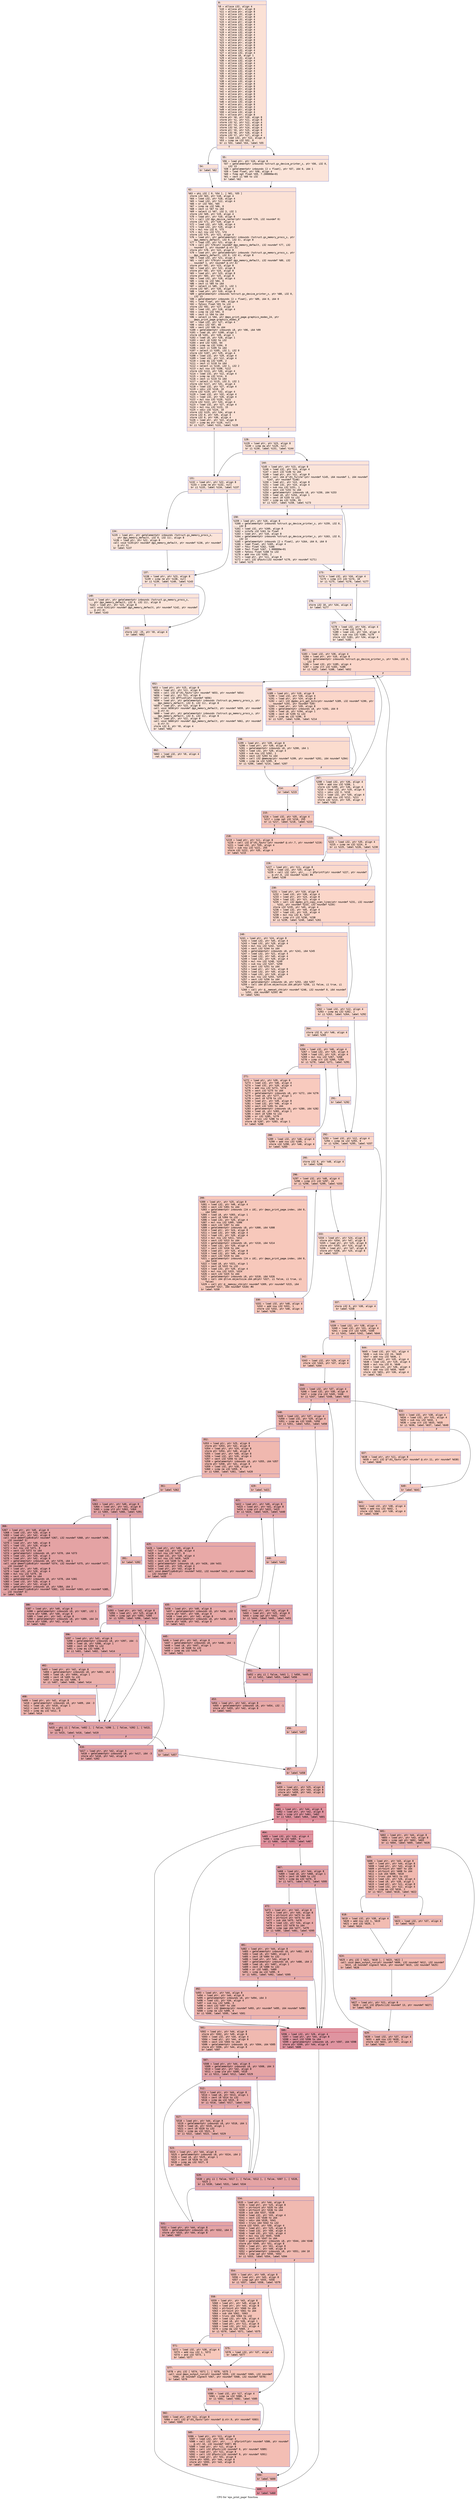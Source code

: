digraph "CFG for 'eps_print_page' function" {
	label="CFG for 'eps_print_page' function";

	Node0x600001426350 [shape=record,color="#3d50c3ff", style=filled, fillcolor="#f7bca170" fontname="Courier",label="{8:\l|  %9 = alloca i32, align 4\l  %10 = alloca ptr, align 8\l  %11 = alloca ptr, align 8\l  %12 = alloca i32, align 4\l  %13 = alloca ptr, align 8\l  %14 = alloca i32, align 4\l  %15 = alloca ptr, align 8\l  %16 = alloca i32, align 4\l  %17 = alloca i32, align 4\l  %18 = alloca i32, align 4\l  %19 = alloca i32, align 4\l  %20 = alloca i32, align 4\l  %21 = alloca i32, align 4\l  %22 = alloca ptr, align 8\l  %23 = alloca ptr, align 8\l  %24 = alloca ptr, align 8\l  %25 = alloca ptr, align 8\l  %26 = alloca i32, align 4\l  %27 = alloca i32, align 4\l  %28 = alloca i8, align 1\l  %29 = alloca i32, align 4\l  %30 = alloca i32, align 4\l  %31 = alloca i32, align 4\l  %32 = alloca i32, align 4\l  %33 = alloca i32, align 4\l  %34 = alloca i32, align 4\l  %35 = alloca i32, align 4\l  %36 = alloca i32, align 4\l  %37 = alloca i32, align 4\l  %38 = alloca i32, align 4\l  %39 = alloca ptr, align 8\l  %40 = alloca ptr, align 8\l  %41 = alloca ptr, align 8\l  %42 = alloca ptr, align 8\l  %43 = alloca ptr, align 8\l  %44 = alloca ptr, align 8\l  %45 = alloca i32, align 4\l  %46 = alloca i32, align 4\l  %47 = alloca ptr, align 8\l  %48 = alloca i32, align 4\l  %49 = alloca ptr, align 8\l  %50 = alloca i32, align 4\l  %51 = alloca ptr, align 8\l  store ptr %0, ptr %10, align 8\l  store ptr %1, ptr %11, align 8\l  store i32 %2, ptr %12, align 4\l  store ptr %3, ptr %13, align 8\l  store i32 %4, ptr %14, align 4\l  store ptr %5, ptr %15, align 8\l  store i32 %6, ptr %16, align 4\l  store i32 %7, ptr %17, align 4\l  %52 = load i32, ptr %12, align 4\l  %53 = icmp ne i32 %52, 0\l  br i1 %53, label %54, label %55\l|{<s0>T|<s1>F}}"];
	Node0x600001426350:s0 -> Node0x6000014263a0[tooltip="8 -> 54\nProbability 62.50%" ];
	Node0x600001426350:s1 -> Node0x6000014263f0[tooltip="8 -> 55\nProbability 37.50%" ];
	Node0x6000014263a0 [shape=record,color="#3d50c3ff", style=filled, fillcolor="#f6bfa670" fontname="Courier",label="{54:\l|  br label %62\l}"];
	Node0x6000014263a0 -> Node0x600001426440[tooltip="54 -> 62\nProbability 100.00%" ];
	Node0x6000014263f0 [shape=record,color="#3d50c3ff", style=filled, fillcolor="#f5c1a970" fontname="Courier",label="{55:\l|  %56 = load ptr, ptr %10, align 8\l  %57 = getelementptr inbounds %struct.gx_device_printer_s, ptr %56, i32 0,\l... i32 13\l  %58 = getelementptr inbounds [2 x float], ptr %57, i64 0, i64 1\l  %59 = load float, ptr %58, align 4\l  %60 = fcmp ogt float %59, 7.200000e+01\l  %61 = zext i1 %60 to i32\l  br label %62\l}"];
	Node0x6000014263f0 -> Node0x600001426440[tooltip="55 -> 62\nProbability 100.00%" ];
	Node0x600001426440 [shape=record,color="#3d50c3ff", style=filled, fillcolor="#f7bca170" fontname="Courier",label="{62:\l|  %63 = phi i32 [ 0, %54 ], [ %61, %55 ]\l  store i32 %63, ptr %18, align 4\l  %64 = load i32, ptr %18, align 4\l  %65 = load i32, ptr %12, align 4\l  %66 = or i32 %64, %65\l  %67 = icmp ne i32 %66, 0\l  %68 = zext i1 %67 to i64\l  %69 = select i1 %67, i32 3, i32 1\l  store i32 %69, ptr %19, align 4\l  %70 = load ptr, ptr %10, align 8\l  %71 = call i32 @gx_device_raster(ptr noundef %70, i32 noundef 0)\l  store i32 %71, ptr %20, align 4\l  %72 = load i32, ptr %20, align 4\l  %73 = load i32, ptr %19, align 4\l  %74 = mul nsw i32 8, %73\l  %75 = mul nsw i32 %72, %74\l  store i32 %75, ptr %21, align 4\l  %76 = load ptr, ptr getelementptr inbounds (%struct.gs_memory_procs_s, ptr\l... @gs_memory_default, i32 0, i32 4), align 8\l  %77 = load i32, ptr %21, align 4\l  %78 = call ptr %76(ptr noundef @gs_memory_default, i32 noundef %77, i32\l... noundef 1, ptr noundef @.str.5)\l  store ptr %78, ptr %22, align 8\l  %79 = load ptr, ptr getelementptr inbounds (%struct.gs_memory_procs_s, ptr\l... @gs_memory_default, i32 0, i32 4), align 8\l  %80 = load i32, ptr %21, align 4\l  %81 = call ptr %79(ptr noundef @gs_memory_default, i32 noundef %80, i32\l... noundef 1, ptr noundef @.str.6)\l  store ptr %81, ptr %23, align 8\l  %82 = load ptr, ptr %22, align 8\l  store ptr %82, ptr %24, align 8\l  %83 = load ptr, ptr %23, align 8\l  store ptr %83, ptr %25, align 8\l  %84 = load i32, ptr %18, align 4\l  %85 = icmp ne i32 %84, 0\l  %86 = zext i1 %85 to i64\l  %87 = select i1 %85, i32 3, i32 1\l  store i32 %87, ptr %26, align 4\l  %88 = load ptr, ptr %10, align 8\l  %89 = getelementptr inbounds %struct.gx_device_printer_s, ptr %88, i32 0,\l... i32 13\l  %90 = getelementptr inbounds [2 x float], ptr %89, i64 0, i64 0\l  %91 = load float, ptr %90, align 4\l  %92 = fptosi float %91 to i32\l  store i32 %92, ptr %27, align 4\l  %93 = load i32, ptr %18, align 4\l  %94 = icmp ne i32 %93, 0\l  %95 = zext i1 %94 to i64\l  %96 = select i1 %94, ptr @eps_print_page.graphics_modes_24, ptr\l... @eps_print_page.graphics_modes_9\l  %97 = load i32, ptr %27, align 4\l  %98 = sdiv i32 %97, 60\l  %99 = sext i32 %98 to i64\l  %100 = getelementptr inbounds i8, ptr %96, i64 %99\l  %101 = load i8, ptr %100, align 1\l  store i8 %101, ptr %28, align 1\l  %102 = load i8, ptr %28, align 1\l  %103 = sext i8 %102 to i32\l  %104 = and i32 %103, 64\l  %105 = icmp ne i32 %104, 0\l  %106 = zext i1 %105 to i64\l  %107 = select i1 %105, i32 1, i32 0\l  store i32 %107, ptr %29, align 4\l  %108 = load i32, ptr %29, align 4\l  %109 = load i32, ptr %12, align 4\l  %110 = icmp eq i32 %109, 2\l  %111 = zext i1 %110 to i64\l  %112 = select i1 %110, i32 1, i32 2\l  %113 = mul nsw i32 %108, %112\l  store i32 %113, ptr %30, align 4\l  %114 = load i32, ptr %12, align 4\l  %115 = icmp ne i32 %114, 0\l  %116 = zext i1 %115 to i64\l  %117 = select i1 %115, i32 3, i32 1\l  store i32 %117, ptr %31, align 4\l  %118 = load i32, ptr %27, align 4\l  %119 = sdiv i32 %118, 10\l  store i32 %119, ptr %32, align 4\l  %120 = load i32, ptr %32, align 4\l  %121 = load i32, ptr %26, align 4\l  %122 = mul nsw i32 %120, %121\l  store i32 %122, ptr %33, align 4\l  %123 = load i32, ptr %27, align 4\l  %124 = mul nsw i32 %123, 15\l  %125 = sdiv i32 %124, 10\l  store i32 %125, ptr %34, align 4\l  store i32 0, ptr %35, align 4\l  store i32 0, ptr %36, align 4\l  %126 = load ptr, ptr %22, align 8\l  %127 = icmp eq ptr %126, null\l  br i1 %127, label %131, label %128\l|{<s0>T|<s1>F}}"];
	Node0x600001426440:s0 -> Node0x6000014264e0[tooltip="62 -> 131\nProbability 37.50%" ];
	Node0x600001426440:s1 -> Node0x600001426490[tooltip="62 -> 128\nProbability 62.50%" ];
	Node0x600001426490 [shape=record,color="#3d50c3ff", style=filled, fillcolor="#f6bfa670" fontname="Courier",label="{128:\l|  %129 = load ptr, ptr %23, align 8\l  %130 = icmp eq ptr %129, null\l  br i1 %130, label %131, label %144\l|{<s0>T|<s1>F}}"];
	Node0x600001426490:s0 -> Node0x6000014264e0[tooltip="128 -> 131\nProbability 37.50%" ];
	Node0x600001426490:s1 -> Node0x600001426670[tooltip="128 -> 144\nProbability 62.50%" ];
	Node0x6000014264e0 [shape=record,color="#3d50c3ff", style=filled, fillcolor="#f6bfa670" fontname="Courier",label="{131:\l|  %132 = load ptr, ptr %22, align 8\l  %133 = icmp ne ptr %132, null\l  br i1 %133, label %134, label %137\l|{<s0>T|<s1>F}}"];
	Node0x6000014264e0:s0 -> Node0x600001426530[tooltip="131 -> 134\nProbability 62.50%" ];
	Node0x6000014264e0:s1 -> Node0x600001426580[tooltip="131 -> 137\nProbability 37.50%" ];
	Node0x600001426530 [shape=record,color="#3d50c3ff", style=filled, fillcolor="#f5c1a970" fontname="Courier",label="{134:\l|  %135 = load ptr, ptr getelementptr inbounds (%struct.gs_memory_procs_s,\l... ptr @gs_memory_default, i32 0, i32 11), align 8\l  %136 = load ptr, ptr %22, align 8\l  call void %135(ptr noundef @gs_memory_default, ptr noundef %136, ptr noundef\l... @.str.5)\l  br label %137\l}"];
	Node0x600001426530 -> Node0x600001426580[tooltip="134 -> 137\nProbability 100.00%" ];
	Node0x600001426580 [shape=record,color="#3d50c3ff", style=filled, fillcolor="#f6bfa670" fontname="Courier",label="{137:\l|  %138 = load ptr, ptr %23, align 8\l  %139 = icmp ne ptr %138, null\l  br i1 %139, label %140, label %143\l|{<s0>T|<s1>F}}"];
	Node0x600001426580:s0 -> Node0x6000014265d0[tooltip="137 -> 140\nProbability 62.50%" ];
	Node0x600001426580:s1 -> Node0x600001426620[tooltip="137 -> 143\nProbability 37.50%" ];
	Node0x6000014265d0 [shape=record,color="#3d50c3ff", style=filled, fillcolor="#f5c1a970" fontname="Courier",label="{140:\l|  %141 = load ptr, ptr getelementptr inbounds (%struct.gs_memory_procs_s,\l... ptr @gs_memory_default, i32 0, i32 11), align 8\l  %142 = load ptr, ptr %23, align 8\l  call void %141(ptr noundef @gs_memory_default, ptr noundef %142, ptr noundef\l... @.str.6)\l  br label %143\l}"];
	Node0x6000014265d0 -> Node0x600001426620[tooltip="140 -> 143\nProbability 100.00%" ];
	Node0x600001426620 [shape=record,color="#3d50c3ff", style=filled, fillcolor="#f6bfa670" fontname="Courier",label="{143:\l|  store i32 -25, ptr %9, align 4\l  br label %662\l}"];
	Node0x600001426620 -> Node0x6000014204b0[tooltip="143 -> 662\nProbability 100.00%" ];
	Node0x600001426670 [shape=record,color="#3d50c3ff", style=filled, fillcolor="#f5c1a970" fontname="Courier",label="{144:\l|  %145 = load ptr, ptr %13, align 8\l  %146 = load i32, ptr %14, align 4\l  %147 = sext i32 %146 to i64\l  %148 = load ptr, ptr %11, align 8\l  %149 = call i64 @\"\\01_fwrite\"(ptr noundef %145, i64 noundef 1, i64 noundef\l... %147, ptr noundef %148)\l  %150 = load ptr, ptr %13, align 8\l  %151 = load i32, ptr %14, align 4\l  %152 = sub nsw i32 %151, 1\l  %153 = sext i32 %152 to i64\l  %154 = getelementptr inbounds i8, ptr %150, i64 %153\l  %155 = load i8, ptr %154, align 1\l  %156 = sext i8 %155 to i32\l  %157 = icmp eq i32 %156, 81\l  br i1 %157, label %158, label %173\l|{<s0>T|<s1>F}}"];
	Node0x600001426670:s0 -> Node0x6000014266c0[tooltip="144 -> 158\nProbability 50.00%" ];
	Node0x600001426670:s1 -> Node0x600001426710[tooltip="144 -> 173\nProbability 50.00%" ];
	Node0x6000014266c0 [shape=record,color="#3d50c3ff", style=filled, fillcolor="#f3c7b170" fontname="Courier",label="{158:\l|  %159 = load ptr, ptr %10, align 8\l  %160 = getelementptr inbounds %struct.gx_device_printer_s, ptr %159, i32 0,\l... i32 8\l  %161 = load i32, ptr %160, align 8\l  %162 = sitofp i32 %161 to float\l  %163 = load ptr, ptr %10, align 8\l  %164 = getelementptr inbounds %struct.gx_device_printer_s, ptr %163, i32 0,\l... i32 13\l  %165 = getelementptr inbounds [2 x float], ptr %164, i64 0, i64 0\l  %166 = load float, ptr %165, align 4\l  %167 = fdiv float %162, %166\l  %168 = fmul float %167, 1.000000e+01\l  %169 = fptosi float %168 to i32\l  %170 = add nsw i32 %169, 2\l  %171 = load ptr, ptr %11, align 8\l  %172 = call i32 @fputc(i32 noundef %170, ptr noundef %171)\l  br label %173\l}"];
	Node0x6000014266c0 -> Node0x600001426710[tooltip="158 -> 173\nProbability 100.00%" ];
	Node0x600001426710 [shape=record,color="#3d50c3ff", style=filled, fillcolor="#f5c1a970" fontname="Courier",label="{173:\l|  %174 = load i32, ptr %34, align 4\l  %175 = icmp slt i32 %174, 10\l  br i1 %175, label %176, label %177\l|{<s0>T|<s1>F}}"];
	Node0x600001426710:s0 -> Node0x600001426760[tooltip="173 -> 176\nProbability 50.00%" ];
	Node0x600001426710:s1 -> Node0x6000014267b0[tooltip="173 -> 177\nProbability 50.00%" ];
	Node0x600001426760 [shape=record,color="#3d50c3ff", style=filled, fillcolor="#f3c7b170" fontname="Courier",label="{176:\l|  store i32 10, ptr %34, align 4\l  br label %177\l}"];
	Node0x600001426760 -> Node0x6000014267b0[tooltip="176 -> 177\nProbability 100.00%" ];
	Node0x6000014267b0 [shape=record,color="#3d50c3ff", style=filled, fillcolor="#f5c1a970" fontname="Courier",label="{177:\l|  %178 = load i32, ptr %34, align 4\l  %179 = srem i32 %178, 3\l  %180 = load i32, ptr %34, align 4\l  %181 = sub nsw i32 %180, %179\l  store i32 %181, ptr %34, align 4\l  br label %182\l}"];
	Node0x6000014267b0 -> Node0x600001426800[tooltip="177 -> 182\nProbability 100.00%" ];
	Node0x600001426800 [shape=record,color="#3d50c3ff", style=filled, fillcolor="#f6a38570" fontname="Courier",label="{182:\l|  %183 = load i32, ptr %36, align 4\l  %184 = load ptr, ptr %10, align 8\l  %185 = getelementptr inbounds %struct.gx_device_printer_s, ptr %184, i32 0,\l... i32 9\l  %186 = load i32, ptr %185, align 4\l  %187 = icmp slt i32 %183, %186\l  br i1 %187, label %188, label %652\l|{<s0>T|<s1>F}}"];
	Node0x600001426800:s0 -> Node0x600001426850[tooltip="182 -> 188\nProbability 96.88%" ];
	Node0x600001426800:s1 -> Node0x600001420460[tooltip="182 -> 652\nProbability 3.12%" ];
	Node0x600001426850 [shape=record,color="#3d50c3ff", style=filled, fillcolor="#f6a38570" fontname="Courier",label="{188:\l|  %189 = load ptr, ptr %10, align 8\l  %190 = load i32, ptr %36, align 4\l  %191 = load ptr, ptr %24, align 8\l  %192 = call i32 @gdev_prn_get_bits(ptr noundef %189, i32 noundef %190, ptr\l... noundef %191, ptr noundef %39)\l  %193 = load ptr, ptr %39, align 8\l  %194 = getelementptr inbounds i8, ptr %193, i64 0\l  %195 = load i8, ptr %194, align 1\l  %196 = zext i8 %195 to i32\l  %197 = icmp eq i32 %196, 0\l  br i1 %197, label %198, label %214\l|{<s0>T|<s1>F}}"];
	Node0x600001426850:s0 -> Node0x6000014268a0[tooltip="188 -> 198\nProbability 37.50%" ];
	Node0x600001426850:s1 -> Node0x600001426940[tooltip="188 -> 214\nProbability 62.50%" ];
	Node0x6000014268a0 [shape=record,color="#3d50c3ff", style=filled, fillcolor="#f7af9170" fontname="Courier",label="{198:\l|  %199 = load ptr, ptr %39, align 8\l  %200 = load ptr, ptr %39, align 8\l  %201 = getelementptr inbounds i8, ptr %200, i64 1\l  %202 = load i32, ptr %20, align 4\l  %203 = sub nsw i32 %202, 1\l  %204 = sext i32 %203 to i64\l  %205 = call i32 @memcmp(ptr noundef %199, ptr noundef %201, i64 noundef %204)\l  %206 = icmp ne i32 %205, 0\l  br i1 %206, label %214, label %207\l|{<s0>T|<s1>F}}"];
	Node0x6000014268a0:s0 -> Node0x600001426940[tooltip="198 -> 214\nProbability 62.50%" ];
	Node0x6000014268a0:s1 -> Node0x6000014268f0[tooltip="198 -> 207\nProbability 37.50%" ];
	Node0x6000014268f0 [shape=record,color="#3d50c3ff", style=filled, fillcolor="#f7b59970" fontname="Courier",label="{207:\l|  %208 = load i32, ptr %36, align 4\l  %209 = add nsw i32 %208, 1\l  store i32 %209, ptr %36, align 4\l  %210 = load i32, ptr %19, align 4\l  %211 = sdiv i32 3, %210\l  %212 = load i32, ptr %35, align 4\l  %213 = add nsw i32 %212, %211\l  store i32 %213, ptr %35, align 4\l  br label %182\l}"];
	Node0x6000014268f0 -> Node0x600001426800[tooltip="207 -> 182\nProbability 100.00%" ];
	Node0x600001426940 [shape=record,color="#3d50c3ff", style=filled, fillcolor="#f6a38570" fontname="Courier",label="{214:\l|  br label %215\l}"];
	Node0x600001426940 -> Node0x600001426990[tooltip="214 -> 215\nProbability 100.00%" ];
	Node0x600001426990 [shape=record,color="#3d50c3ff", style=filled, fillcolor="#ec7f6370" fontname="Courier",label="{215:\l|  %216 = load i32, ptr %35, align 4\l  %217 = icmp sgt i32 %216, 255\l  br i1 %217, label %218, label %223\l|{<s0>T|<s1>F}}"];
	Node0x600001426990:s0 -> Node0x6000014269e0[tooltip="215 -> 218\nProbability 96.88%" ];
	Node0x600001426990:s1 -> Node0x600001426a30[tooltip="215 -> 223\nProbability 3.12%" ];
	Node0x6000014269e0 [shape=record,color="#3d50c3ff", style=filled, fillcolor="#ec7f6370" fontname="Courier",label="{218:\l|  %219 = load ptr, ptr %11, align 8\l  %220 = call i32 @\"\\01_fputs\"(ptr noundef @.str.7, ptr noundef %219)\l  %221 = load i32, ptr %35, align 4\l  %222 = sub nsw i32 %221, 255\l  store i32 %222, ptr %35, align 4\l  br label %215\l}"];
	Node0x6000014269e0 -> Node0x600001426990[tooltip="218 -> 215\nProbability 100.00%" ];
	Node0x600001426a30 [shape=record,color="#3d50c3ff", style=filled, fillcolor="#f6a38570" fontname="Courier",label="{223:\l|  %224 = load i32, ptr %35, align 4\l  %225 = icmp ne i32 %224, 0\l  br i1 %225, label %226, label %230\l|{<s0>T|<s1>F}}"];
	Node0x600001426a30:s0 -> Node0x600001426a80[tooltip="223 -> 226\nProbability 62.50%" ];
	Node0x600001426a30:s1 -> Node0x600001426ad0[tooltip="223 -> 230\nProbability 37.50%" ];
	Node0x600001426a80 [shape=record,color="#3d50c3ff", style=filled, fillcolor="#f7ac8e70" fontname="Courier",label="{226:\l|  %227 = load ptr, ptr %11, align 8\l  %228 = load i32, ptr %35, align 4\l  %229 = call i32 (ptr, ptr, ...) @fprintf(ptr noundef %227, ptr noundef\l... @.str.8, i32 noundef %228) #4\l  br label %230\l}"];
	Node0x600001426a80 -> Node0x600001426ad0[tooltip="226 -> 230\nProbability 100.00%" ];
	Node0x600001426ad0 [shape=record,color="#3d50c3ff", style=filled, fillcolor="#f6a38570" fontname="Courier",label="{230:\l|  %231 = load ptr, ptr %10, align 8\l  %232 = load i32, ptr %36, align 4\l  %233 = load ptr, ptr %24, align 8\l  %234 = load i32, ptr %21, align 4\l  %235 = call i32 @gdev_prn_copy_scan_lines(ptr noundef %231, i32 noundef\l... %232, ptr noundef %233, i32 noundef %234)\l  store i32 %235, ptr %45, align 4\l  %236 = load i32, ptr %45, align 4\l  %237 = load i32, ptr %19, align 4\l  %238 = mul nsw i32 8, %237\l  %239 = icmp slt i32 %236, %238\l  br i1 %239, label %240, label %261\l|{<s0>T|<s1>F}}"];
	Node0x600001426ad0:s0 -> Node0x600001426b20[tooltip="230 -> 240\nProbability 50.00%" ];
	Node0x600001426ad0:s1 -> Node0x600001426b70[tooltip="230 -> 261\nProbability 50.00%" ];
	Node0x600001426b20 [shape=record,color="#3d50c3ff", style=filled, fillcolor="#f7ac8e70" fontname="Courier",label="{240:\l|  %241 = load ptr, ptr %24, align 8\l  %242 = load i32, ptr %45, align 4\l  %243 = load i32, ptr %20, align 4\l  %244 = mul nsw i32 %242, %243\l  %245 = sext i32 %244 to i64\l  %246 = getelementptr inbounds i8, ptr %241, i64 %245\l  %247 = load i32, ptr %21, align 4\l  %248 = load i32, ptr %45, align 4\l  %249 = load i32, ptr %20, align 4\l  %250 = mul nsw i32 %248, %249\l  %251 = sub nsw i32 %247, %250\l  %252 = sext i32 %251 to i64\l  %253 = load ptr, ptr %24, align 8\l  %254 = load i32, ptr %45, align 4\l  %255 = load i32, ptr %20, align 4\l  %256 = mul nsw i32 %254, %255\l  %257 = sext i32 %256 to i64\l  %258 = getelementptr inbounds i8, ptr %253, i64 %257\l  %259 = call i64 @llvm.objectsize.i64.p0(ptr %258, i1 false, i1 true, i1\l... false)\l  %260 = call ptr @__memset_chk(ptr noundef %246, i32 noundef 0, i64 noundef\l... %252, i64 noundef %259) #4\l  br label %261\l}"];
	Node0x600001426b20 -> Node0x600001426b70[tooltip="240 -> 261\nProbability 100.00%" ];
	Node0x600001426b70 [shape=record,color="#3d50c3ff", style=filled, fillcolor="#f6a38570" fontname="Courier",label="{261:\l|  %262 = load i32, ptr %12, align 4\l  %263 = icmp eq i32 %262, 2\l  br i1 %263, label %264, label %292\l|{<s0>T|<s1>F}}"];
	Node0x600001426b70:s0 -> Node0x600001426bc0[tooltip="261 -> 264\nProbability 50.00%" ];
	Node0x600001426b70:s1 -> Node0x600001426d50[tooltip="261 -> 292\nProbability 50.00%" ];
	Node0x600001426bc0 [shape=record,color="#3d50c3ff", style=filled, fillcolor="#f7ac8e70" fontname="Courier",label="{264:\l|  store i32 0, ptr %46, align 4\l  br label %265\l}"];
	Node0x600001426bc0 -> Node0x600001426c10[tooltip="264 -> 265\nProbability 100.00%" ];
	Node0x600001426c10 [shape=record,color="#3d50c3ff", style=filled, fillcolor="#ef886b70" fontname="Courier",label="{265:\l|  %266 = load i32, ptr %46, align 4\l  %267 = load i32, ptr %20, align 4\l  %268 = load i32, ptr %19, align 4\l  %269 = mul nsw i32 %267, %268\l  %270 = icmp slt i32 %266, %269\l  br i1 %270, label %271, label %291\l|{<s0>T|<s1>F}}"];
	Node0x600001426c10:s0 -> Node0x600001426c60[tooltip="265 -> 271\nProbability 96.88%" ];
	Node0x600001426c10:s1 -> Node0x600001426d00[tooltip="265 -> 291\nProbability 3.12%" ];
	Node0x600001426c60 [shape=record,color="#3d50c3ff", style=filled, fillcolor="#ef886b70" fontname="Courier",label="{271:\l|  %272 = load ptr, ptr %39, align 8\l  %273 = load i32, ptr %46, align 4\l  %274 = load i32, ptr %20, align 4\l  %275 = add nsw i32 %273, %274\l  %276 = sext i32 %275 to i64\l  %277 = getelementptr inbounds i8, ptr %272, i64 %276\l  %278 = load i8, ptr %277, align 1\l  %279 = zext i8 %278 to i32\l  %280 = load ptr, ptr %39, align 8\l  %281 = load i32, ptr %46, align 4\l  %282 = sext i32 %281 to i64\l  %283 = getelementptr inbounds i8, ptr %280, i64 %282\l  %284 = load i8, ptr %283, align 1\l  %285 = zext i8 %284 to i32\l  %286 = or i32 %285, %279\l  %287 = trunc i32 %286 to i8\l  store i8 %287, ptr %283, align 1\l  br label %288\l}"];
	Node0x600001426c60 -> Node0x600001426cb0[tooltip="271 -> 288\nProbability 100.00%" ];
	Node0x600001426cb0 [shape=record,color="#3d50c3ff", style=filled, fillcolor="#ef886b70" fontname="Courier",label="{288:\l|  %289 = load i32, ptr %46, align 4\l  %290 = add nsw i32 %289, 1\l  store i32 %290, ptr %46, align 4\l  br label %265\l}"];
	Node0x600001426cb0 -> Node0x600001426c10[tooltip="288 -> 265\nProbability 100.00%" ];
	Node0x600001426d00 [shape=record,color="#3d50c3ff", style=filled, fillcolor="#f7ac8e70" fontname="Courier",label="{291:\l|  br label %292\l}"];
	Node0x600001426d00 -> Node0x600001426d50[tooltip="291 -> 292\nProbability 100.00%" ];
	Node0x600001426d50 [shape=record,color="#3d50c3ff", style=filled, fillcolor="#f6a38570" fontname="Courier",label="{292:\l|  %293 = load i32, ptr %12, align 4\l  %294 = icmp ne i32 %293, 0\l  br i1 %294, label %295, label %337\l|{<s0>T|<s1>F}}"];
	Node0x600001426d50:s0 -> Node0x600001426da0[tooltip="292 -> 295\nProbability 62.50%" ];
	Node0x600001426d50:s1 -> Node0x600001426f30[tooltip="292 -> 337\nProbability 37.50%" ];
	Node0x600001426da0 [shape=record,color="#3d50c3ff", style=filled, fillcolor="#f7ac8e70" fontname="Courier",label="{295:\l|  store i32 0, ptr %48, align 4\l  br label %296\l}"];
	Node0x600001426da0 -> Node0x600001426df0[tooltip="295 -> 296\nProbability 100.00%" ];
	Node0x600001426df0 [shape=record,color="#3d50c3ff", style=filled, fillcolor="#ed836670" fontname="Courier",label="{296:\l|  %297 = load i32, ptr %48, align 4\l  %298 = icmp slt i32 %297, 24\l  br i1 %298, label %299, label %333\l|{<s0>T|<s1>F}}"];
	Node0x600001426df0:s0 -> Node0x600001426e40[tooltip="296 -> 299\nProbability 96.88%" ];
	Node0x600001426df0:s1 -> Node0x600001426ee0[tooltip="296 -> 333\nProbability 3.12%" ];
	Node0x600001426e40 [shape=record,color="#3d50c3ff", style=filled, fillcolor="#ed836670" fontname="Courier",label="{299:\l|  %300 = load ptr, ptr %25, align 8\l  %301 = load i32, ptr %48, align 4\l  %302 = sext i32 %301 to i64\l  %303 = getelementptr inbounds [24 x i8], ptr @eps_print_page.index, i64 0,\l... i64 %302\l  %304 = load i8, ptr %303, align 1\l  %305 = sext i8 %304 to i32\l  %306 = load i32, ptr %20, align 4\l  %307 = mul nsw i32 %305, %306\l  %308 = sext i32 %307 to i64\l  %309 = getelementptr inbounds i8, ptr %300, i64 %308\l  %310 = load ptr, ptr %24, align 8\l  %311 = load i32, ptr %48, align 4\l  %312 = load i32, ptr %20, align 4\l  %313 = mul nsw i32 %311, %312\l  %314 = sext i32 %313 to i64\l  %315 = getelementptr inbounds i8, ptr %310, i64 %314\l  %316 = load i32, ptr %20, align 4\l  %317 = sext i32 %316 to i64\l  %318 = load ptr, ptr %25, align 8\l  %319 = load i32, ptr %48, align 4\l  %320 = sext i32 %319 to i64\l  %321 = getelementptr inbounds [24 x i8], ptr @eps_print_page.index, i64 0,\l... i64 %320\l  %322 = load i8, ptr %321, align 1\l  %323 = sext i8 %322 to i32\l  %324 = load i32, ptr %20, align 4\l  %325 = mul nsw i32 %323, %324\l  %326 = sext i32 %325 to i64\l  %327 = getelementptr inbounds i8, ptr %318, i64 %326\l  %328 = call i64 @llvm.objectsize.i64.p0(ptr %327, i1 false, i1 true, i1\l... false)\l  %329 = call ptr @__memcpy_chk(ptr noundef %309, ptr noundef %315, i64\l... noundef %317, i64 noundef %328) #4\l  br label %330\l}"];
	Node0x600001426e40 -> Node0x600001426e90[tooltip="299 -> 330\nProbability 100.00%" ];
	Node0x600001426e90 [shape=record,color="#3d50c3ff", style=filled, fillcolor="#ed836670" fontname="Courier",label="{330:\l|  %331 = load i32, ptr %48, align 4\l  %332 = add nsw i32 %331, 1\l  store i32 %332, ptr %48, align 4\l  br label %296\l}"];
	Node0x600001426e90 -> Node0x600001426df0[tooltip="330 -> 296\nProbability 100.00%" ];
	Node0x600001426ee0 [shape=record,color="#3d50c3ff", style=filled, fillcolor="#f7ac8e70" fontname="Courier",label="{333:\l|  %334 = load ptr, ptr %24, align 8\l  store ptr %334, ptr %47, align 8\l  %335 = load ptr, ptr %25, align 8\l  store ptr %335, ptr %24, align 8\l  %336 = load ptr, ptr %47, align 8\l  store ptr %336, ptr %25, align 8\l  br label %337\l}"];
	Node0x600001426ee0 -> Node0x600001426f30[tooltip="333 -> 337\nProbability 100.00%" ];
	Node0x600001426f30 [shape=record,color="#3d50c3ff", style=filled, fillcolor="#f6a38570" fontname="Courier",label="{337:\l|  store i32 0, ptr %38, align 4\l  br label %338\l}"];
	Node0x600001426f30 -> Node0x600001426f80[tooltip="337 -> 338\nProbability 100.00%" ];
	Node0x600001426f80 [shape=record,color="#3d50c3ff", style=filled, fillcolor="#ec7f6370" fontname="Courier",label="{338:\l|  %339 = load i32, ptr %38, align 4\l  %340 = load i32, ptr %31, align 4\l  %341 = icmp slt i32 %339, %340\l  br i1 %341, label %342, label %644\l|{<s0>T|<s1>F}}"];
	Node0x600001426f80:s0 -> Node0x600001426fd0[tooltip="338 -> 342\nProbability 96.88%" ];
	Node0x600001426f80:s1 -> Node0x600001420410[tooltip="338 -> 644\nProbability 3.12%" ];
	Node0x600001426fd0 [shape=record,color="#3d50c3ff", style=filled, fillcolor="#ec7f6370" fontname="Courier",label="{342:\l|  %343 = load i32, ptr %29, align 4\l  store i32 %343, ptr %37, align 4\l  br label %344\l}"];
	Node0x600001426fd0 -> Node0x600001427020[tooltip="342 -> 344\nProbability 100.00%" ];
	Node0x600001427020 [shape=record,color="#3d50c3ff", style=filled, fillcolor="#d6524470" fontname="Courier",label="{344:\l|  %345 = load i32, ptr %37, align 4\l  %346 = load i32, ptr %30, align 4\l  %347 = icmp sle i32 %345, %346\l  br i1 %347, label %348, label %632\l|{<s0>T|<s1>F}}"];
	Node0x600001427020:s0 -> Node0x600001427070[tooltip="344 -> 348\nProbability 96.88%" ];
	Node0x600001427020:s1 -> Node0x6000014202d0[tooltip="344 -> 632\nProbability 3.12%" ];
	Node0x600001427070 [shape=record,color="#3d50c3ff", style=filled, fillcolor="#d6524470" fontname="Courier",label="{348:\l|  %349 = load i32, ptr %37, align 4\l  %350 = load i32, ptr %29, align 4\l  %351 = icmp eq i32 %349, %350\l  br i1 %351, label %352, label %458\l|{<s0>T|<s1>F}}"];
	Node0x600001427070:s0 -> Node0x6000014270c0[tooltip="348 -> 352\nProbability 50.00%" ];
	Node0x600001427070:s1 -> Node0x600001427840[tooltip="348 -> 458\nProbability 50.00%" ];
	Node0x6000014270c0 [shape=record,color="#3d50c3ff", style=filled, fillcolor="#dc5d4a70" fontname="Courier",label="{352:\l|  %353 = load ptr, ptr %25, align 8\l  store ptr %353, ptr %42, align 8\l  %354 = load ptr, ptr %24, align 8\l  store ptr %354, ptr %40, align 8\l  %355 = load ptr, ptr %40, align 8\l  %356 = load i32, ptr %20, align 4\l  %357 = sext i32 %356 to i64\l  %358 = getelementptr inbounds i8, ptr %355, i64 %357\l  store ptr %358, ptr %41, align 8\l  %359 = load i32, ptr %18, align 4\l  %360 = icmp ne i32 %359, 0\l  br i1 %360, label %361, label %420\l|{<s0>T|<s1>F}}"];
	Node0x6000014270c0:s0 -> Node0x600001427110[tooltip="352 -> 361\nProbability 62.50%" ];
	Node0x6000014270c0:s1 -> Node0x6000014274d0[tooltip="352 -> 420\nProbability 37.50%" ];
	Node0x600001427110 [shape=record,color="#3d50c3ff", style=filled, fillcolor="#de614d70" fontname="Courier",label="{361:\l|  br label %362\l}"];
	Node0x600001427110 -> Node0x600001427160[tooltip="361 -> 362\nProbability 100.00%" ];
	Node0x600001427160 [shape=record,color="#3d50c3ff", style=filled, fillcolor="#c32e3170" fontname="Courier",label="{362:\l|  %363 = load ptr, ptr %40, align 8\l  %364 = load ptr, ptr %41, align 8\l  %365 = icmp ult ptr %363, %364\l  br i1 %365, label %366, label %391\l|{<s0>T|<s1>F}}"];
	Node0x600001427160:s0 -> Node0x6000014271b0[tooltip="362 -> 366\nProbability 96.88%" ];
	Node0x600001427160:s1 -> Node0x600001427250[tooltip="362 -> 391\nProbability 3.12%" ];
	Node0x6000014271b0 [shape=record,color="#3d50c3ff", style=filled, fillcolor="#c32e3170" fontname="Courier",label="{366:\l|  %367 = load ptr, ptr %40, align 8\l  %368 = load i32, ptr %20, align 4\l  %369 = load ptr, ptr %42, align 8\l  call void @memflip8x8(ptr noundef %367, i32 noundef %368, ptr noundef %369,\l... i32 noundef 3)\l  %370 = load ptr, ptr %40, align 8\l  %371 = load i32, ptr %20, align 4\l  %372 = mul nsw i32 %371, 8\l  %373 = sext i32 %372 to i64\l  %374 = getelementptr inbounds i8, ptr %370, i64 %373\l  %375 = load i32, ptr %20, align 4\l  %376 = load ptr, ptr %42, align 8\l  %377 = getelementptr inbounds i8, ptr %376, i64 1\l  call void @memflip8x8(ptr noundef %374, i32 noundef %375, ptr noundef %377,\l... i32 noundef 3)\l  %378 = load ptr, ptr %40, align 8\l  %379 = load i32, ptr %20, align 4\l  %380 = mul nsw i32 %379, 16\l  %381 = sext i32 %380 to i64\l  %382 = getelementptr inbounds i8, ptr %378, i64 %381\l  %383 = load i32, ptr %20, align 4\l  %384 = load ptr, ptr %42, align 8\l  %385 = getelementptr inbounds i8, ptr %384, i64 2\l  call void @memflip8x8(ptr noundef %382, i32 noundef %383, ptr noundef %385,\l... i32 noundef 3)\l  br label %386\l}"];
	Node0x6000014271b0 -> Node0x600001427200[tooltip="366 -> 386\nProbability 100.00%" ];
	Node0x600001427200 [shape=record,color="#3d50c3ff", style=filled, fillcolor="#c32e3170" fontname="Courier",label="{386:\l|  %387 = load ptr, ptr %40, align 8\l  %388 = getelementptr inbounds i8, ptr %387, i32 1\l  store ptr %388, ptr %40, align 8\l  %389 = load ptr, ptr %42, align 8\l  %390 = getelementptr inbounds i8, ptr %389, i64 24\l  store ptr %390, ptr %42, align 8\l  br label %362\l}"];
	Node0x600001427200 -> Node0x600001427160[tooltip="386 -> 362\nProbability 100.00%" ];
	Node0x600001427250 [shape=record,color="#3d50c3ff", style=filled, fillcolor="#de614d70" fontname="Courier",label="{391:\l|  br label %392\l}"];
	Node0x600001427250 -> Node0x6000014272a0[tooltip="391 -> 392\nProbability 100.00%" ];
	Node0x6000014272a0 [shape=record,color="#3d50c3ff", style=filled, fillcolor="#c32e3170" fontname="Courier",label="{392:\l|  %393 = load ptr, ptr %42, align 8\l  %394 = load ptr, ptr %25, align 8\l  %395 = icmp ugt ptr %393, %394\l  br i1 %395, label %396, label %414\l|{<s0>T|<s1>F}}"];
	Node0x6000014272a0:s0 -> Node0x6000014272f0[tooltip="392 -> 396\nProbability 50.00%" ];
	Node0x6000014272a0:s1 -> Node0x6000014273e0[tooltip="392 -> 414\nProbability 50.00%" ];
	Node0x6000014272f0 [shape=record,color="#3d50c3ff", style=filled, fillcolor="#ca3b3770" fontname="Courier",label="{396:\l|  %397 = load ptr, ptr %42, align 8\l  %398 = getelementptr inbounds i8, ptr %397, i64 -1\l  %399 = load i8, ptr %398, align 1\l  %400 = zext i8 %399 to i32\l  %401 = icmp eq i32 %400, 0\l  br i1 %401, label %402, label %414\l|{<s0>T|<s1>F}}"];
	Node0x6000014272f0:s0 -> Node0x600001427340[tooltip="396 -> 402\nProbability 37.50%" ];
	Node0x6000014272f0:s1 -> Node0x6000014273e0[tooltip="396 -> 414\nProbability 62.50%" ];
	Node0x600001427340 [shape=record,color="#3d50c3ff", style=filled, fillcolor="#d24b4070" fontname="Courier",label="{402:\l|  %403 = load ptr, ptr %42, align 8\l  %404 = getelementptr inbounds i8, ptr %403, i64 -2\l  %405 = load i8, ptr %404, align 1\l  %406 = zext i8 %405 to i32\l  %407 = icmp eq i32 %406, 0\l  br i1 %407, label %408, label %414\l|{<s0>T|<s1>F}}"];
	Node0x600001427340:s0 -> Node0x600001427390[tooltip="402 -> 408\nProbability 37.50%" ];
	Node0x600001427340:s1 -> Node0x6000014273e0[tooltip="402 -> 414\nProbability 62.50%" ];
	Node0x600001427390 [shape=record,color="#3d50c3ff", style=filled, fillcolor="#d8564670" fontname="Courier",label="{408:\l|  %409 = load ptr, ptr %42, align 8\l  %410 = getelementptr inbounds i8, ptr %409, i64 -3\l  %411 = load i8, ptr %410, align 1\l  %412 = zext i8 %411 to i32\l  %413 = icmp eq i32 %412, 0\l  br label %414\l}"];
	Node0x600001427390 -> Node0x6000014273e0[tooltip="408 -> 414\nProbability 100.00%" ];
	Node0x6000014273e0 [shape=record,color="#3d50c3ff", style=filled, fillcolor="#c32e3170" fontname="Courier",label="{414:\l|  %415 = phi i1 [ false, %402 ], [ false, %396 ], [ false, %392 ], [ %413,\l... %408 ]\l  br i1 %415, label %416, label %419\l|{<s0>T|<s1>F}}"];
	Node0x6000014273e0:s0 -> Node0x600001427430[tooltip="414 -> 416\nProbability 96.88%" ];
	Node0x6000014273e0:s1 -> Node0x600001427480[tooltip="414 -> 419\nProbability 3.12%" ];
	Node0x600001427430 [shape=record,color="#3d50c3ff", style=filled, fillcolor="#c32e3170" fontname="Courier",label="{416:\l|  %417 = load ptr, ptr %42, align 8\l  %418 = getelementptr inbounds i8, ptr %417, i64 -3\l  store ptr %418, ptr %42, align 8\l  br label %392\l}"];
	Node0x600001427430 -> Node0x6000014272a0[tooltip="416 -> 392\nProbability 100.00%" ];
	Node0x600001427480 [shape=record,color="#3d50c3ff", style=filled, fillcolor="#de614d70" fontname="Courier",label="{419:\l|  br label %457\l}"];
	Node0x600001427480 -> Node0x6000014277f0[tooltip="419 -> 457\nProbability 100.00%" ];
	Node0x6000014274d0 [shape=record,color="#3d50c3ff", style=filled, fillcolor="#e36c5570" fontname="Courier",label="{420:\l|  br label %421\l}"];
	Node0x6000014274d0 -> Node0x600001427520[tooltip="420 -> 421\nProbability 100.00%" ];
	Node0x600001427520 [shape=record,color="#3d50c3ff", style=filled, fillcolor="#c5333470" fontname="Courier",label="{421:\l|  %422 = load ptr, ptr %40, align 8\l  %423 = load ptr, ptr %41, align 8\l  %424 = icmp ult ptr %422, %423\l  br i1 %424, label %425, label %440\l|{<s0>T|<s1>F}}"];
	Node0x600001427520:s0 -> Node0x600001427570[tooltip="421 -> 425\nProbability 96.88%" ];
	Node0x600001427520:s1 -> Node0x600001427610[tooltip="421 -> 440\nProbability 3.12%" ];
	Node0x600001427570 [shape=record,color="#3d50c3ff", style=filled, fillcolor="#ca3b3770" fontname="Courier",label="{425:\l|  %426 = load ptr, ptr %40, align 8\l  %427 = load i32, ptr %38, align 4\l  %428 = mul nsw i32 %427, 8\l  %429 = load i32, ptr %20, align 4\l  %430 = mul nsw i32 %428, %429\l  %431 = sext i32 %430 to i64\l  %432 = getelementptr inbounds i8, ptr %426, i64 %431\l  %433 = load i32, ptr %20, align 4\l  %434 = load ptr, ptr %42, align 8\l  call void @memflip8x8(ptr noundef %432, i32 noundef %433, ptr noundef %434,\l... i32 noundef 1)\l  br label %435\l}"];
	Node0x600001427570 -> Node0x6000014275c0[tooltip="425 -> 435\nProbability 100.00%" ];
	Node0x6000014275c0 [shape=record,color="#3d50c3ff", style=filled, fillcolor="#ca3b3770" fontname="Courier",label="{435:\l|  %436 = load ptr, ptr %40, align 8\l  %437 = getelementptr inbounds i8, ptr %436, i32 1\l  store ptr %437, ptr %40, align 8\l  %438 = load ptr, ptr %42, align 8\l  %439 = getelementptr inbounds i8, ptr %438, i64 8\l  store ptr %439, ptr %42, align 8\l  br label %421\l}"];
	Node0x6000014275c0 -> Node0x600001427520[tooltip="435 -> 421\nProbability 100.00%" ];
	Node0x600001427610 [shape=record,color="#3d50c3ff", style=filled, fillcolor="#e36c5570" fontname="Courier",label="{440:\l|  br label %441\l}"];
	Node0x600001427610 -> Node0x600001427660[tooltip="440 -> 441\nProbability 100.00%" ];
	Node0x600001427660 [shape=record,color="#3d50c3ff", style=filled, fillcolor="#c5333470" fontname="Courier",label="{441:\l|  %442 = load ptr, ptr %42, align 8\l  %443 = load ptr, ptr %25, align 8\l  %444 = icmp ugt ptr %442, %443\l  br i1 %444, label %445, label %451\l|{<s0>T|<s1>F}}"];
	Node0x600001427660:s0 -> Node0x6000014276b0[tooltip="441 -> 445\nProbability 50.00%" ];
	Node0x600001427660:s1 -> Node0x600001427700[tooltip="441 -> 451\nProbability 50.00%" ];
	Node0x6000014276b0 [shape=record,color="#3d50c3ff", style=filled, fillcolor="#cc403a70" fontname="Courier",label="{445:\l|  %446 = load ptr, ptr %42, align 8\l  %447 = getelementptr inbounds i8, ptr %446, i64 -1\l  %448 = load i8, ptr %447, align 1\l  %449 = zext i8 %448 to i32\l  %450 = icmp eq i32 %449, 0\l  br label %451\l}"];
	Node0x6000014276b0 -> Node0x600001427700[tooltip="445 -> 451\nProbability 100.00%" ];
	Node0x600001427700 [shape=record,color="#3d50c3ff", style=filled, fillcolor="#c5333470" fontname="Courier",label="{451:\l|  %452 = phi i1 [ false, %441 ], [ %450, %445 ]\l  br i1 %452, label %453, label %456\l|{<s0>T|<s1>F}}"];
	Node0x600001427700:s0 -> Node0x600001427750[tooltip="451 -> 453\nProbability 96.88%" ];
	Node0x600001427700:s1 -> Node0x6000014277a0[tooltip="451 -> 456\nProbability 3.12%" ];
	Node0x600001427750 [shape=record,color="#3d50c3ff", style=filled, fillcolor="#ca3b3770" fontname="Courier",label="{453:\l|  %454 = load ptr, ptr %42, align 8\l  %455 = getelementptr inbounds i8, ptr %454, i32 -1\l  store ptr %455, ptr %42, align 8\l  br label %441\l}"];
	Node0x600001427750 -> Node0x600001427660[tooltip="453 -> 441\nProbability 100.00%" ];
	Node0x6000014277a0 [shape=record,color="#3d50c3ff", style=filled, fillcolor="#e36c5570" fontname="Courier",label="{456:\l|  br label %457\l}"];
	Node0x6000014277a0 -> Node0x6000014277f0[tooltip="456 -> 457\nProbability 100.00%" ];
	Node0x6000014277f0 [shape=record,color="#3d50c3ff", style=filled, fillcolor="#dc5d4a70" fontname="Courier",label="{457:\l|  br label %458\l}"];
	Node0x6000014277f0 -> Node0x600001427840[tooltip="457 -> 458\nProbability 100.00%" ];
	Node0x600001427840 [shape=record,color="#3d50c3ff", style=filled, fillcolor="#d6524470" fontname="Courier",label="{458:\l|  %459 = load ptr, ptr %25, align 8\l  store ptr %459, ptr %44, align 8\l  store ptr %459, ptr %43, align 8\l  br label %460\l}"];
	Node0x600001427840 -> Node0x600001427890[tooltip="458 -> 460\nProbability 100.00%" ];
	Node0x600001427890 [shape=record,color="#b70d28ff", style=filled, fillcolor="#b70d2870" fontname="Courier",label="{460:\l|  %461 = load ptr, ptr %44, align 8\l  %462 = load ptr, ptr %42, align 8\l  %463 = icmp ult ptr %461, %462\l  br i1 %463, label %464, label %601\l|{<s0>T|<s1>F}}"];
	Node0x600001427890:s0 -> Node0x6000014278e0[tooltip="460 -> 464\nProbability 96.88%" ];
	Node0x600001427890:s1 -> Node0x6000014200a0[tooltip="460 -> 601\nProbability 3.12%" ];
	Node0x6000014278e0 [shape=record,color="#b70d28ff", style=filled, fillcolor="#b70d2870" fontname="Courier",label="{464:\l|  %465 = load i32, ptr %16, align 4\l  %466 = icmp ne i32 %465, 0\l  br i1 %466, label %595, label %467\l|{<s0>T|<s1>F}}"];
	Node0x6000014278e0:s0 -> Node0x600001420000[tooltip="464 -> 595\nProbability 62.50%" ];
	Node0x6000014278e0:s1 -> Node0x600001427930[tooltip="464 -> 467\nProbability 37.50%" ];
	Node0x600001427930 [shape=record,color="#3d50c3ff", style=filled, fillcolor="#c32e3170" fontname="Courier",label="{467:\l|  %468 = load ptr, ptr %44, align 8\l  %469 = load i8, ptr %468, align 1\l  %470 = zext i8 %469 to i32\l  %471 = icmp eq i32 %470, 0\l  br i1 %471, label %472, label %595\l|{<s0>T|<s1>F}}"];
	Node0x600001427930:s0 -> Node0x600001427980[tooltip="467 -> 472\nProbability 37.50%" ];
	Node0x600001427930:s1 -> Node0x600001420000[tooltip="467 -> 595\nProbability 62.50%" ];
	Node0x600001427980 [shape=record,color="#3d50c3ff", style=filled, fillcolor="#ca3b3770" fontname="Courier",label="{472:\l|  %473 = load ptr, ptr %42, align 8\l  %474 = load ptr, ptr %44, align 8\l  %475 = ptrtoint ptr %473 to i64\l  %476 = ptrtoint ptr %474 to i64\l  %477 = sub i64 %475, %476\l  %478 = load i32, ptr %34, align 4\l  %479 = sext i32 %478 to i64\l  %480 = icmp sge i64 %477, %479\l  br i1 %480, label %481, label %595\l|{<s0>T|<s1>F}}"];
	Node0x600001427980:s0 -> Node0x6000014279d0[tooltip="472 -> 481\nProbability 50.00%" ];
	Node0x600001427980:s1 -> Node0x600001420000[tooltip="472 -> 595\nProbability 50.00%" ];
	Node0x6000014279d0 [shape=record,color="#3d50c3ff", style=filled, fillcolor="#d0473d70" fontname="Courier",label="{481:\l|  %482 = load ptr, ptr %44, align 8\l  %483 = getelementptr inbounds i8, ptr %482, i64 1\l  %484 = load i8, ptr %483, align 1\l  %485 = zext i8 %484 to i32\l  %486 = load ptr, ptr %44, align 8\l  %487 = getelementptr inbounds i8, ptr %486, i64 2\l  %488 = load i8, ptr %487, align 1\l  %489 = zext i8 %488 to i32\l  %490 = or i32 %485, %489\l  %491 = icmp eq i32 %490, 0\l  br i1 %491, label %492, label %595\l|{<s0>T|<s1>F}}"];
	Node0x6000014279d0:s0 -> Node0x600001427a20[tooltip="481 -> 492\nProbability 37.50%" ];
	Node0x6000014279d0:s1 -> Node0x600001420000[tooltip="481 -> 595\nProbability 62.50%" ];
	Node0x600001427a20 [shape=record,color="#3d50c3ff", style=filled, fillcolor="#d8564670" fontname="Courier",label="{492:\l|  %493 = load ptr, ptr %44, align 8\l  %494 = load ptr, ptr %44, align 8\l  %495 = getelementptr inbounds i8, ptr %494, i64 3\l  %496 = load i32, ptr %34, align 4\l  %497 = sub nsw i32 %496, 3\l  %498 = sext i32 %497 to i64\l  %499 = call i32 @memcmp(ptr noundef %493, ptr noundef %495, i64 noundef %498)\l  %500 = icmp ne i32 %499, 0\l  br i1 %500, label %595, label %501\l|{<s0>T|<s1>F}}"];
	Node0x600001427a20:s0 -> Node0x600001420000[tooltip="492 -> 595\nProbability 62.50%" ];
	Node0x600001427a20:s1 -> Node0x600001427a70[tooltip="492 -> 501\nProbability 37.50%" ];
	Node0x600001427a70 [shape=record,color="#3d50c3ff", style=filled, fillcolor="#de614d70" fontname="Courier",label="{501:\l|  %502 = load ptr, ptr %44, align 8\l  store ptr %502, ptr %49, align 8\l  %503 = load i32, ptr %34, align 4\l  %504 = load ptr, ptr %44, align 8\l  %505 = sext i32 %503 to i64\l  %506 = getelementptr inbounds i8, ptr %504, i64 %505\l  store ptr %506, ptr %44, align 8\l  br label %507\l}"];
	Node0x600001427a70 -> Node0x600001427ac0[tooltip="501 -> 507\nProbability 100.00%" ];
	Node0x600001427ac0 [shape=record,color="#3d50c3ff", style=filled, fillcolor="#c32e3170" fontname="Courier",label="{507:\l|  %508 = load ptr, ptr %44, align 8\l  %509 = getelementptr inbounds i8, ptr %508, i64 3\l  %510 = load ptr, ptr %42, align 8\l  %511 = icmp ule ptr %509, %510\l  br i1 %511, label %512, label %529\l|{<s0>T|<s1>F}}"];
	Node0x600001427ac0:s0 -> Node0x600001427b10[tooltip="507 -> 512\nProbability 50.00%" ];
	Node0x600001427ac0:s1 -> Node0x600001427c00[tooltip="507 -> 529\nProbability 50.00%" ];
	Node0x600001427b10 [shape=record,color="#3d50c3ff", style=filled, fillcolor="#ca3b3770" fontname="Courier",label="{512:\l|  %513 = load ptr, ptr %44, align 8\l  %514 = load i8, ptr %513, align 1\l  %515 = zext i8 %514 to i32\l  %516 = icmp eq i32 %515, 0\l  br i1 %516, label %517, label %529\l|{<s0>T|<s1>F}}"];
	Node0x600001427b10:s0 -> Node0x600001427b60[tooltip="512 -> 517\nProbability 37.50%" ];
	Node0x600001427b10:s1 -> Node0x600001427c00[tooltip="512 -> 529\nProbability 62.50%" ];
	Node0x600001427b60 [shape=record,color="#3d50c3ff", style=filled, fillcolor="#d24b4070" fontname="Courier",label="{517:\l|  %518 = load ptr, ptr %44, align 8\l  %519 = getelementptr inbounds i8, ptr %518, i64 1\l  %520 = load i8, ptr %519, align 1\l  %521 = zext i8 %520 to i32\l  %522 = icmp eq i32 %521, 0\l  br i1 %522, label %523, label %529\l|{<s0>T|<s1>F}}"];
	Node0x600001427b60:s0 -> Node0x600001427bb0[tooltip="517 -> 523\nProbability 37.50%" ];
	Node0x600001427b60:s1 -> Node0x600001427c00[tooltip="517 -> 529\nProbability 62.50%" ];
	Node0x600001427bb0 [shape=record,color="#3d50c3ff", style=filled, fillcolor="#d8564670" fontname="Courier",label="{523:\l|  %524 = load ptr, ptr %44, align 8\l  %525 = getelementptr inbounds i8, ptr %524, i64 2\l  %526 = load i8, ptr %525, align 1\l  %527 = zext i8 %526 to i32\l  %528 = icmp eq i32 %527, 0\l  br label %529\l}"];
	Node0x600001427bb0 -> Node0x600001427c00[tooltip="523 -> 529\nProbability 100.00%" ];
	Node0x600001427c00 [shape=record,color="#3d50c3ff", style=filled, fillcolor="#c32e3170" fontname="Courier",label="{529:\l|  %530 = phi i1 [ false, %517 ], [ false, %512 ], [ false, %507 ], [ %528,\l... %523 ]\l  br i1 %530, label %531, label %534\l|{<s0>T|<s1>F}}"];
	Node0x600001427c00:s0 -> Node0x600001427c50[tooltip="529 -> 531\nProbability 96.88%" ];
	Node0x600001427c00:s1 -> Node0x600001427ca0[tooltip="529 -> 534\nProbability 3.12%" ];
	Node0x600001427c50 [shape=record,color="#3d50c3ff", style=filled, fillcolor="#c32e3170" fontname="Courier",label="{531:\l|  %532 = load ptr, ptr %44, align 8\l  %533 = getelementptr inbounds i8, ptr %532, i64 3\l  store ptr %533, ptr %44, align 8\l  br label %507\l}"];
	Node0x600001427c50 -> Node0x600001427ac0[tooltip="531 -> 507\nProbability 100.00%" ];
	Node0x600001427ca0 [shape=record,color="#3d50c3ff", style=filled, fillcolor="#de614d70" fontname="Courier",label="{534:\l|  %535 = load ptr, ptr %44, align 8\l  %536 = load ptr, ptr %25, align 8\l  %537 = ptrtoint ptr %535 to i64\l  %538 = ptrtoint ptr %536 to i64\l  %539 = sub i64 %537, %538\l  %540 = load i32, ptr %33, align 4\l  %541 = sext i32 %540 to i64\l  %542 = sdiv i64 %539, %541\l  %543 = trunc i64 %542 to i32\l  store i32 %543, ptr %50, align 4\l  %544 = load ptr, ptr %25, align 8\l  %545 = load i32, ptr %50, align 4\l  %546 = load i32, ptr %33, align 4\l  %547 = mul nsw i32 %545, %546\l  %548 = sext i32 %547 to i64\l  %549 = getelementptr inbounds i8, ptr %544, i64 %548\l  store ptr %549, ptr %51, align 8\l  %550 = load ptr, ptr %51, align 8\l  %551 = load ptr, ptr %49, align 8\l  %552 = getelementptr inbounds i8, ptr %551, i64 10\l  %553 = icmp ugt ptr %550, %552\l  br i1 %553, label %554, label %594\l|{<s0>T|<s1>F}}"];
	Node0x600001427ca0:s0 -> Node0x600001427cf0[tooltip="534 -> 554\nProbability 50.00%" ];
	Node0x600001427ca0:s1 -> Node0x600001427f70[tooltip="534 -> 594\nProbability 50.00%" ];
	Node0x600001427cf0 [shape=record,color="#3d50c3ff", style=filled, fillcolor="#e36c5570" fontname="Courier",label="{554:\l|  %555 = load ptr, ptr %49, align 8\l  %556 = load ptr, ptr %43, align 8\l  %557 = icmp ugt ptr %555, %556\l  br i1 %557, label %558, label %579\l|{<s0>T|<s1>F}}"];
	Node0x600001427cf0:s0 -> Node0x600001427d40[tooltip="554 -> 558\nProbability 50.00%" ];
	Node0x600001427cf0:s1 -> Node0x600001427e80[tooltip="554 -> 579\nProbability 50.00%" ];
	Node0x600001427d40 [shape=record,color="#3d50c3ff", style=filled, fillcolor="#e8765c70" fontname="Courier",label="{558:\l|  %559 = load ptr, ptr %43, align 8\l  %560 = load ptr, ptr %49, align 8\l  %561 = load ptr, ptr %43, align 8\l  %562 = ptrtoint ptr %560 to i64\l  %563 = ptrtoint ptr %561 to i64\l  %564 = sub i64 %562, %563\l  %565 = trunc i64 %564 to i32\l  %566 = load i32, ptr %26, align 4\l  %567 = load i8, ptr %28, align 1\l  %568 = load ptr, ptr %11, align 8\l  %569 = load i32, ptr %12, align 4\l  %570 = icmp eq i32 %569, 2\l  br i1 %570, label %571, label %575\l|{<s0>T|<s1>F}}"];
	Node0x600001427d40:s0 -> Node0x600001427d90[tooltip="558 -> 571\nProbability 50.00%" ];
	Node0x600001427d40:s1 -> Node0x600001427de0[tooltip="558 -> 575\nProbability 50.00%" ];
	Node0x600001427d90 [shape=record,color="#3d50c3ff", style=filled, fillcolor="#ec7f6370" fontname="Courier",label="{571:\l|  %572 = load i32, ptr %38, align 4\l  %573 = add nsw i32 1, %572\l  %574 = and i32 %573, 1\l  br label %577\l}"];
	Node0x600001427d90 -> Node0x600001427e30[tooltip="571 -> 577\nProbability 100.00%" ];
	Node0x600001427de0 [shape=record,color="#3d50c3ff", style=filled, fillcolor="#ec7f6370" fontname="Courier",label="{575:\l|  %576 = load i32, ptr %37, align 4\l  br label %577\l}"];
	Node0x600001427de0 -> Node0x600001427e30[tooltip="575 -> 577\nProbability 100.00%" ];
	Node0x600001427e30 [shape=record,color="#3d50c3ff", style=filled, fillcolor="#e8765c70" fontname="Courier",label="{577:\l|  %578 = phi i32 [ %574, %571 ], [ %576, %575 ]\l  call void @eps_output_run(ptr noundef %559, i32 noundef %565, i32 noundef\l... %566, i8 noundef signext %567, ptr noundef %568, i32 noundef %578)\l  br label %579\l}"];
	Node0x600001427e30 -> Node0x600001427e80[tooltip="577 -> 579\nProbability 100.00%" ];
	Node0x600001427e80 [shape=record,color="#3d50c3ff", style=filled, fillcolor="#e36c5570" fontname="Courier",label="{579:\l|  %580 = load i32, ptr %17, align 4\l  %581 = icmp ne i32 %580, 0\l  br i1 %581, label %582, label %585\l|{<s0>T|<s1>F}}"];
	Node0x600001427e80:s0 -> Node0x600001427ed0[tooltip="579 -> 582\nProbability 62.50%" ];
	Node0x600001427e80:s1 -> Node0x600001427f20[tooltip="579 -> 585\nProbability 37.50%" ];
	Node0x600001427ed0 [shape=record,color="#3d50c3ff", style=filled, fillcolor="#e5705870" fontname="Courier",label="{582:\l|  %583 = load ptr, ptr %11, align 8\l  %584 = call i32 @\"\\01_fputs\"(ptr noundef @.str.9, ptr noundef %583)\l  br label %585\l}"];
	Node0x600001427ed0 -> Node0x600001427f20[tooltip="582 -> 585\nProbability 100.00%" ];
	Node0x600001427f20 [shape=record,color="#3d50c3ff", style=filled, fillcolor="#e36c5570" fontname="Courier",label="{585:\l|  %586 = load ptr, ptr %11, align 8\l  %587 = load i32, ptr %50, align 4\l  %588 = call i32 (ptr, ptr, ...) @fprintf(ptr noundef %586, ptr noundef\l... @.str.10, i32 noundef %587) #4\l  %589 = load ptr, ptr %11, align 8\l  %590 = call i32 @fputc(i32 noundef 0, ptr noundef %589)\l  %591 = load ptr, ptr %11, align 8\l  %592 = call i32 @fputc(i32 noundef 9, ptr noundef %591)\l  %593 = load ptr, ptr %51, align 8\l  store ptr %593, ptr %44, align 8\l  store ptr %593, ptr %43, align 8\l  br label %594\l}"];
	Node0x600001427f20 -> Node0x600001427f70[tooltip="585 -> 594\nProbability 100.00%" ];
	Node0x600001427f70 [shape=record,color="#3d50c3ff", style=filled, fillcolor="#de614d70" fontname="Courier",label="{594:\l|  br label %600\l}"];
	Node0x600001427f70 -> Node0x600001420050[tooltip="594 -> 600\nProbability 100.00%" ];
	Node0x600001420000 [shape=record,color="#b70d28ff", style=filled, fillcolor="#b70d2870" fontname="Courier",label="{595:\l|  %596 = load i32, ptr %26, align 4\l  %597 = load ptr, ptr %44, align 8\l  %598 = sext i32 %596 to i64\l  %599 = getelementptr inbounds i8, ptr %597, i64 %598\l  store ptr %599, ptr %44, align 8\l  br label %600\l}"];
	Node0x600001420000 -> Node0x600001420050[tooltip="595 -> 600\nProbability 100.00%" ];
	Node0x600001420050 [shape=record,color="#b70d28ff", style=filled, fillcolor="#b70d2870" fontname="Courier",label="{600:\l|  br label %460\l}"];
	Node0x600001420050 -> Node0x600001427890[tooltip="600 -> 460\nProbability 100.00%" ];
	Node0x6000014200a0 [shape=record,color="#3d50c3ff", style=filled, fillcolor="#d6524470" fontname="Courier",label="{601:\l|  %602 = load ptr, ptr %44, align 8\l  %603 = load ptr, ptr %43, align 8\l  %604 = icmp ugt ptr %602, %603\l  br i1 %604, label %605, label %626\l|{<s0>T|<s1>F}}"];
	Node0x6000014200a0:s0 -> Node0x6000014200f0[tooltip="601 -> 605\nProbability 50.00%" ];
	Node0x6000014200a0:s1 -> Node0x600001420230[tooltip="601 -> 626\nProbability 50.00%" ];
	Node0x6000014200f0 [shape=record,color="#3d50c3ff", style=filled, fillcolor="#dc5d4a70" fontname="Courier",label="{605:\l|  %606 = load ptr, ptr %43, align 8\l  %607 = load ptr, ptr %44, align 8\l  %608 = load ptr, ptr %43, align 8\l  %609 = ptrtoint ptr %607 to i64\l  %610 = ptrtoint ptr %608 to i64\l  %611 = sub i64 %609, %610\l  %612 = trunc i64 %611 to i32\l  %613 = load i32, ptr %26, align 4\l  %614 = load i8, ptr %28, align 1\l  %615 = load ptr, ptr %11, align 8\l  %616 = load i32, ptr %12, align 4\l  %617 = icmp eq i32 %616, 2\l  br i1 %617, label %618, label %622\l|{<s0>T|<s1>F}}"];
	Node0x6000014200f0:s0 -> Node0x600001420140[tooltip="605 -> 618\nProbability 50.00%" ];
	Node0x6000014200f0:s1 -> Node0x600001420190[tooltip="605 -> 622\nProbability 50.00%" ];
	Node0x600001420140 [shape=record,color="#3d50c3ff", style=filled, fillcolor="#e1675170" fontname="Courier",label="{618:\l|  %619 = load i32, ptr %38, align 4\l  %620 = add nsw i32 1, %619\l  %621 = and i32 %620, 1\l  br label %624\l}"];
	Node0x600001420140 -> Node0x6000014201e0[tooltip="618 -> 624\nProbability 100.00%" ];
	Node0x600001420190 [shape=record,color="#3d50c3ff", style=filled, fillcolor="#e1675170" fontname="Courier",label="{622:\l|  %623 = load i32, ptr %37, align 4\l  br label %624\l}"];
	Node0x600001420190 -> Node0x6000014201e0[tooltip="622 -> 624\nProbability 100.00%" ];
	Node0x6000014201e0 [shape=record,color="#3d50c3ff", style=filled, fillcolor="#dc5d4a70" fontname="Courier",label="{624:\l|  %625 = phi i32 [ %621, %618 ], [ %623, %622 ]\l  call void @eps_output_run(ptr noundef %606, i32 noundef %612, i32 noundef\l... %613, i8 noundef signext %614, ptr noundef %615, i32 noundef %625)\l  br label %626\l}"];
	Node0x6000014201e0 -> Node0x600001420230[tooltip="624 -> 626\nProbability 100.00%" ];
	Node0x600001420230 [shape=record,color="#3d50c3ff", style=filled, fillcolor="#d6524470" fontname="Courier",label="{626:\l|  %627 = load ptr, ptr %11, align 8\l  %628 = call i32 @fputc(i32 noundef 13, ptr noundef %627)\l  br label %629\l}"];
	Node0x600001420230 -> Node0x600001420280[tooltip="626 -> 629\nProbability 100.00%" ];
	Node0x600001420280 [shape=record,color="#3d50c3ff", style=filled, fillcolor="#d6524470" fontname="Courier",label="{629:\l|  %630 = load i32, ptr %37, align 4\l  %631 = add nsw i32 %630, 1\l  store i32 %631, ptr %37, align 4\l  br label %344\l}"];
	Node0x600001420280 -> Node0x600001427020[tooltip="629 -> 344\nProbability 100.00%" ];
	Node0x6000014202d0 [shape=record,color="#3d50c3ff", style=filled, fillcolor="#ec7f6370" fontname="Courier",label="{632:\l|  %633 = load i32, ptr %38, align 4\l  %634 = load i32, ptr %31, align 4\l  %635 = sub nsw i32 %634, 1\l  %636 = icmp slt i32 %633, %635\l  br i1 %636, label %637, label %640\l|{<s0>T|<s1>F}}"];
	Node0x6000014202d0:s0 -> Node0x600001420320[tooltip="632 -> 637\nProbability 50.00%" ];
	Node0x6000014202d0:s1 -> Node0x600001420370[tooltip="632 -> 640\nProbability 50.00%" ];
	Node0x600001420320 [shape=record,color="#3d50c3ff", style=filled, fillcolor="#ef886b70" fontname="Courier",label="{637:\l|  %638 = load ptr, ptr %11, align 8\l  %639 = call i32 @\"\\01_fputs\"(ptr noundef @.str.11, ptr noundef %638)\l  br label %640\l}"];
	Node0x600001420320 -> Node0x600001420370[tooltip="637 -> 640\nProbability 100.00%" ];
	Node0x600001420370 [shape=record,color="#3d50c3ff", style=filled, fillcolor="#ec7f6370" fontname="Courier",label="{640:\l|  br label %641\l}"];
	Node0x600001420370 -> Node0x6000014203c0[tooltip="640 -> 641\nProbability 100.00%" ];
	Node0x6000014203c0 [shape=record,color="#3d50c3ff", style=filled, fillcolor="#ec7f6370" fontname="Courier",label="{641:\l|  %642 = load i32, ptr %38, align 4\l  %643 = add nsw i32 %642, 1\l  store i32 %643, ptr %38, align 4\l  br label %338\l}"];
	Node0x6000014203c0 -> Node0x600001426f80[tooltip="641 -> 338\nProbability 100.00%" ];
	Node0x600001420410 [shape=record,color="#3d50c3ff", style=filled, fillcolor="#f6a38570" fontname="Courier",label="{644:\l|  %645 = load i32, ptr %31, align 4\l  %646 = sub nsw i32 24, %645\l  %647 = add nsw i32 %646, 1\l  store i32 %647, ptr %35, align 4\l  %648 = load i32, ptr %19, align 4\l  %649 = mul nsw i32 8, %648\l  %650 = load i32, ptr %36, align 4\l  %651 = add nsw i32 %650, %649\l  store i32 %651, ptr %36, align 4\l  br label %182\l}"];
	Node0x600001420410 -> Node0x600001426800[tooltip="644 -> 182\nProbability 100.00%" ];
	Node0x600001420460 [shape=record,color="#3d50c3ff", style=filled, fillcolor="#f5c1a970" fontname="Courier",label="{652:\l|  %653 = load ptr, ptr %15, align 8\l  %654 = load ptr, ptr %11, align 8\l  %655 = call i32 @\"\\01_fputs\"(ptr noundef %653, ptr noundef %654)\l  %656 = load ptr, ptr %11, align 8\l  %657 = call i32 @fflush(ptr noundef %656)\l  %658 = load ptr, ptr getelementptr inbounds (%struct.gs_memory_procs_s, ptr\l... @gs_memory_default, i32 0, i32 11), align 8\l  %659 = load ptr, ptr %23, align 8\l  call void %658(ptr noundef @gs_memory_default, ptr noundef %659, ptr noundef\l... @.str.6)\l  %660 = load ptr, ptr getelementptr inbounds (%struct.gs_memory_procs_s, ptr\l... @gs_memory_default, i32 0, i32 11), align 8\l  %661 = load ptr, ptr %22, align 8\l  call void %660(ptr noundef @gs_memory_default, ptr noundef %661, ptr noundef\l... @.str.5)\l  store i32 0, ptr %9, align 4\l  br label %662\l}"];
	Node0x600001420460 -> Node0x6000014204b0[tooltip="652 -> 662\nProbability 100.00%" ];
	Node0x6000014204b0 [shape=record,color="#3d50c3ff", style=filled, fillcolor="#f7bca170" fontname="Courier",label="{662:\l|  %663 = load i32, ptr %9, align 4\l  ret i32 %663\l}"];
}
